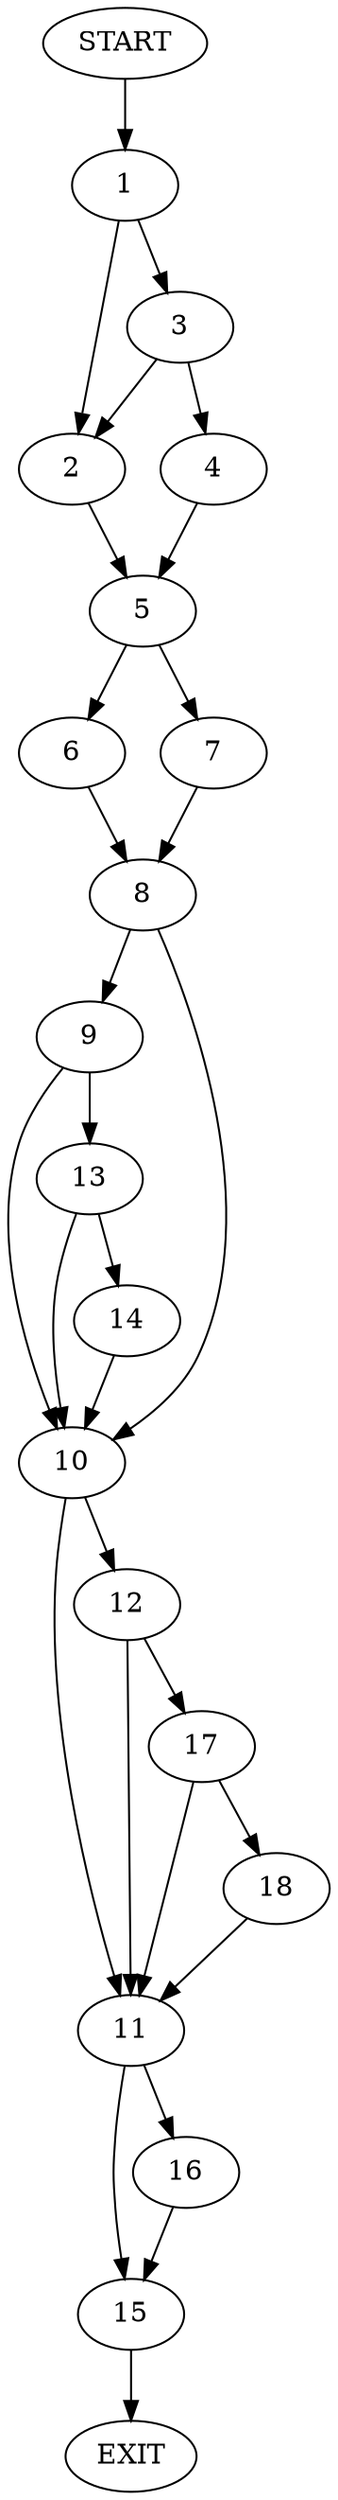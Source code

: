 digraph {
0 [label="START"]
19 [label="EXIT"]
0 -> 1
1 -> 2
1 -> 3
3 -> 2
3 -> 4
2 -> 5
4 -> 5
5 -> 6
5 -> 7
7 -> 8
6 -> 8
8 -> 9
8 -> 10
10 -> 11
10 -> 12
9 -> 13
9 -> 10
13 -> 14
13 -> 10
14 -> 10
11 -> 15
11 -> 16
12 -> 11
12 -> 17
17 -> 11
17 -> 18
18 -> 11
15 -> 19
16 -> 15
}
